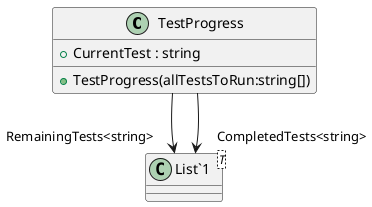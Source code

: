 @startuml
class TestProgress {
    + CurrentTest : string
    + TestProgress(allTestsToRun:string[])
}
class "List`1"<T> {
}
TestProgress --> "RemainingTests<string>" "List`1"
TestProgress --> "CompletedTests<string>" "List`1"
@enduml
